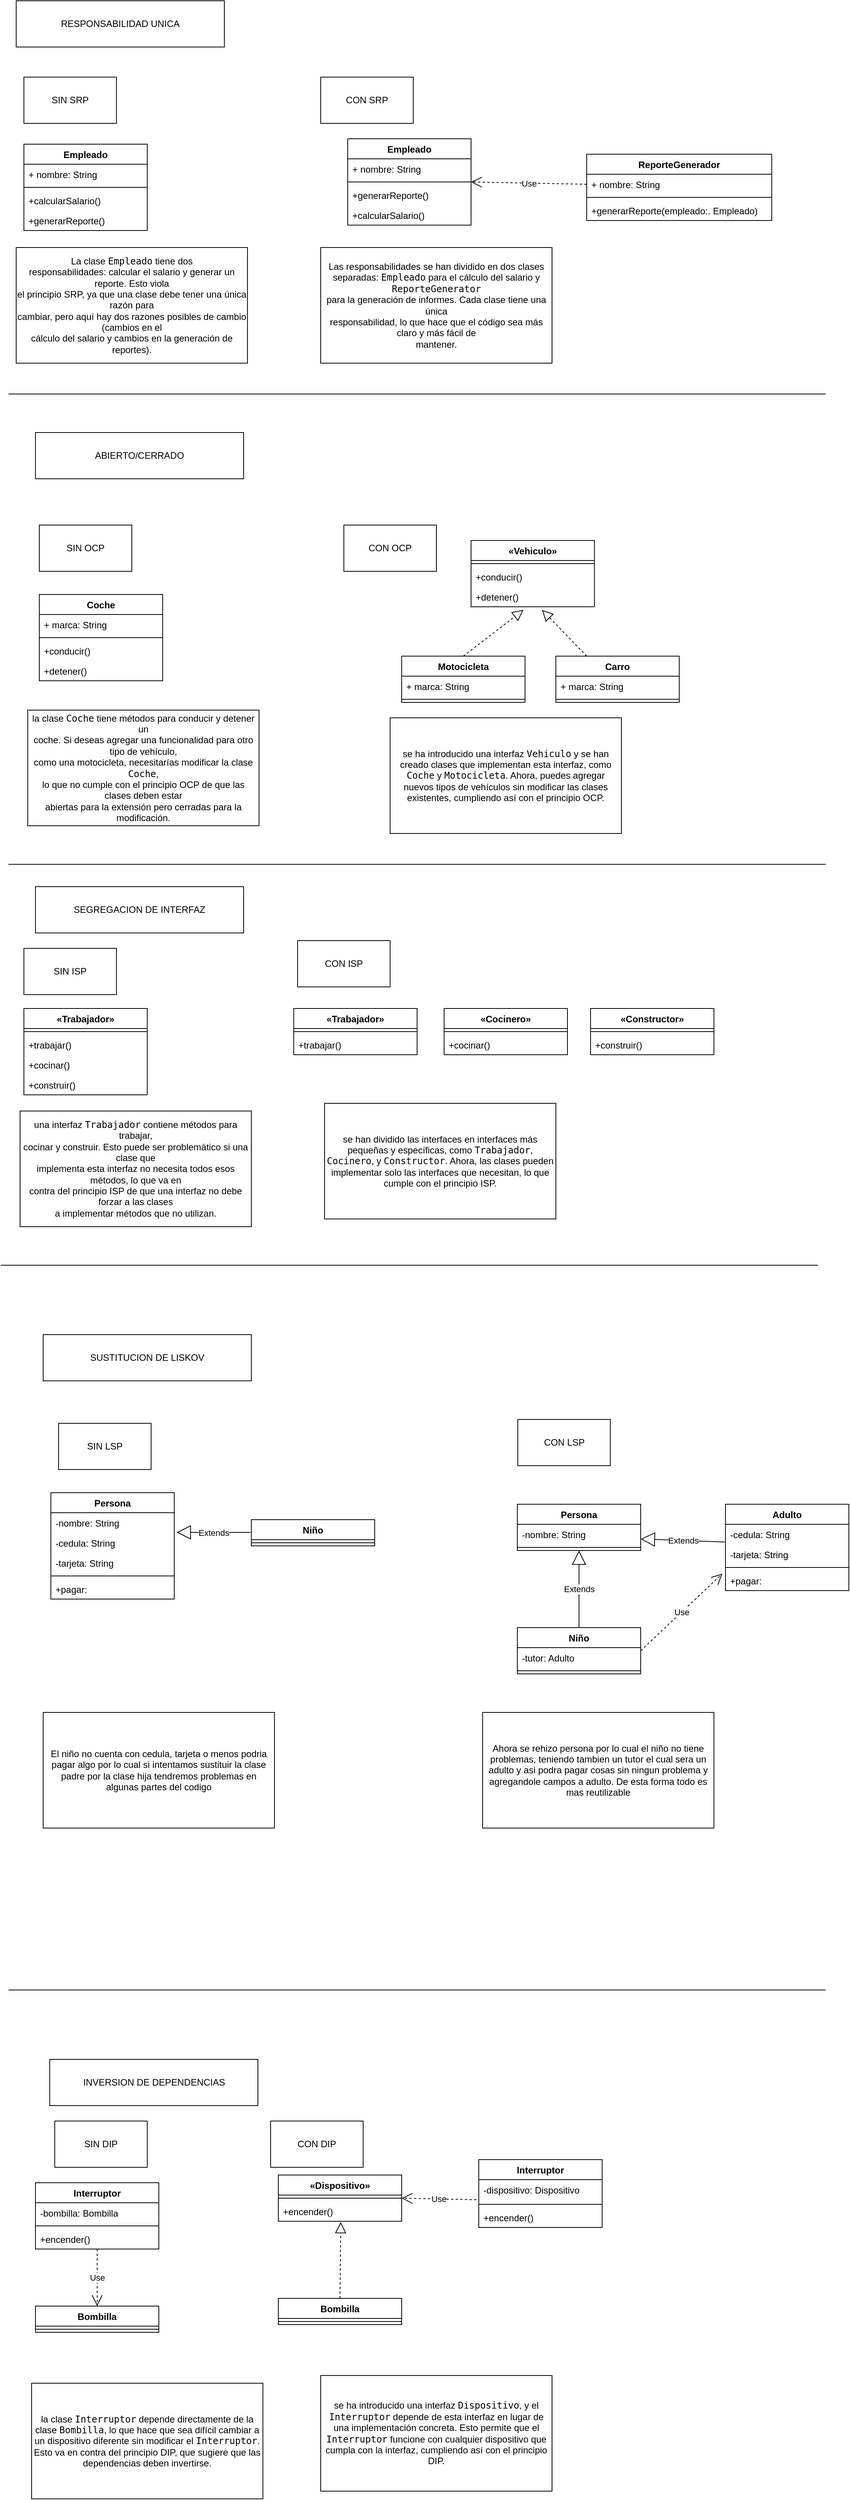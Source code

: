 <mxfile version="22.0.4" type="github">
  <diagram name="Página-1" id="riwDOx4YqqUTWsLq-VwT">
    <mxGraphModel dx="1434" dy="746" grid="1" gridSize="10" guides="1" tooltips="1" connect="1" arrows="1" fold="1" page="1" pageScale="1" pageWidth="827" pageHeight="1169" math="0" shadow="0">
      <root>
        <mxCell id="0" />
        <mxCell id="1" parent="0" />
        <mxCell id="2Ga21_vaBP3NDyDfXk9q-2" value="Empleado" style="swimlane;fontStyle=1;align=center;verticalAlign=top;childLayout=stackLayout;horizontal=1;startSize=26;horizontalStack=0;resizeParent=1;resizeParentMax=0;resizeLast=0;collapsible=1;marginBottom=0;whiteSpace=wrap;html=1;" parent="1" vertex="1">
          <mxGeometry x="40" y="206" width="160" height="112" as="geometry" />
        </mxCell>
        <mxCell id="2Ga21_vaBP3NDyDfXk9q-3" value="+ nombre: String" style="text;strokeColor=none;fillColor=none;align=left;verticalAlign=top;spacingLeft=4;spacingRight=4;overflow=hidden;rotatable=0;points=[[0,0.5],[1,0.5]];portConstraint=eastwest;whiteSpace=wrap;html=1;" parent="2Ga21_vaBP3NDyDfXk9q-2" vertex="1">
          <mxGeometry y="26" width="160" height="26" as="geometry" />
        </mxCell>
        <mxCell id="2Ga21_vaBP3NDyDfXk9q-4" value="" style="line;strokeWidth=1;fillColor=none;align=left;verticalAlign=middle;spacingTop=-1;spacingLeft=3;spacingRight=3;rotatable=0;labelPosition=right;points=[];portConstraint=eastwest;strokeColor=inherit;" parent="2Ga21_vaBP3NDyDfXk9q-2" vertex="1">
          <mxGeometry y="52" width="160" height="8" as="geometry" />
        </mxCell>
        <mxCell id="2Ga21_vaBP3NDyDfXk9q-5" value="+calcularSalario()" style="text;strokeColor=none;fillColor=none;align=left;verticalAlign=top;spacingLeft=4;spacingRight=4;overflow=hidden;rotatable=0;points=[[0,0.5],[1,0.5]];portConstraint=eastwest;whiteSpace=wrap;html=1;" parent="2Ga21_vaBP3NDyDfXk9q-2" vertex="1">
          <mxGeometry y="60" width="160" height="26" as="geometry" />
        </mxCell>
        <mxCell id="2Ga21_vaBP3NDyDfXk9q-6" value="+generarReporte()" style="text;strokeColor=none;fillColor=none;align=left;verticalAlign=top;spacingLeft=4;spacingRight=4;overflow=hidden;rotatable=0;points=[[0,0.5],[1,0.5]];portConstraint=eastwest;whiteSpace=wrap;html=1;" parent="2Ga21_vaBP3NDyDfXk9q-2" vertex="1">
          <mxGeometry y="86" width="160" height="26" as="geometry" />
        </mxCell>
        <mxCell id="2Ga21_vaBP3NDyDfXk9q-11" value="Empleado" style="swimlane;fontStyle=1;align=center;verticalAlign=top;childLayout=stackLayout;horizontal=1;startSize=26;horizontalStack=0;resizeParent=1;resizeParentMax=0;resizeLast=0;collapsible=1;marginBottom=0;whiteSpace=wrap;html=1;" parent="1" vertex="1">
          <mxGeometry x="460" y="199" width="160" height="112" as="geometry" />
        </mxCell>
        <mxCell id="2Ga21_vaBP3NDyDfXk9q-12" value="+ nombre: String" style="text;strokeColor=none;fillColor=none;align=left;verticalAlign=top;spacingLeft=4;spacingRight=4;overflow=hidden;rotatable=0;points=[[0,0.5],[1,0.5]];portConstraint=eastwest;whiteSpace=wrap;html=1;" parent="2Ga21_vaBP3NDyDfXk9q-11" vertex="1">
          <mxGeometry y="26" width="160" height="26" as="geometry" />
        </mxCell>
        <mxCell id="2Ga21_vaBP3NDyDfXk9q-13" value="" style="line;strokeWidth=1;fillColor=none;align=left;verticalAlign=middle;spacingTop=-1;spacingLeft=3;spacingRight=3;rotatable=0;labelPosition=right;points=[];portConstraint=eastwest;strokeColor=inherit;" parent="2Ga21_vaBP3NDyDfXk9q-11" vertex="1">
          <mxGeometry y="52" width="160" height="8" as="geometry" />
        </mxCell>
        <mxCell id="2Ga21_vaBP3NDyDfXk9q-15" value="+generarReporte()" style="text;strokeColor=none;fillColor=none;align=left;verticalAlign=top;spacingLeft=4;spacingRight=4;overflow=hidden;rotatable=0;points=[[0,0.5],[1,0.5]];portConstraint=eastwest;whiteSpace=wrap;html=1;" parent="2Ga21_vaBP3NDyDfXk9q-11" vertex="1">
          <mxGeometry y="60" width="160" height="26" as="geometry" />
        </mxCell>
        <mxCell id="2Ga21_vaBP3NDyDfXk9q-14" value="+calcularSalario()" style="text;strokeColor=none;fillColor=none;align=left;verticalAlign=top;spacingLeft=4;spacingRight=4;overflow=hidden;rotatable=0;points=[[0,0.5],[1,0.5]];portConstraint=eastwest;whiteSpace=wrap;html=1;" parent="2Ga21_vaBP3NDyDfXk9q-11" vertex="1">
          <mxGeometry y="86" width="160" height="26" as="geometry" />
        </mxCell>
        <mxCell id="2Ga21_vaBP3NDyDfXk9q-16" value="&lt;div&gt;SIN SRP&lt;/div&gt;" style="rounded=0;whiteSpace=wrap;html=1;" parent="1" vertex="1">
          <mxGeometry x="40" y="119" width="120" height="60" as="geometry" />
        </mxCell>
        <mxCell id="2Ga21_vaBP3NDyDfXk9q-22" value="CON SRP" style="rounded=0;whiteSpace=wrap;html=1;" parent="1" vertex="1">
          <mxGeometry x="425" y="119" width="120" height="60" as="geometry" />
        </mxCell>
        <mxCell id="2Ga21_vaBP3NDyDfXk9q-23" value="ReporteGenerador" style="swimlane;fontStyle=1;align=center;verticalAlign=top;childLayout=stackLayout;horizontal=1;startSize=26;horizontalStack=0;resizeParent=1;resizeParentMax=0;resizeLast=0;collapsible=1;marginBottom=0;whiteSpace=wrap;html=1;" parent="1" vertex="1">
          <mxGeometry x="770" y="219" width="240" height="86" as="geometry" />
        </mxCell>
        <mxCell id="2Ga21_vaBP3NDyDfXk9q-24" value="+ nombre: String" style="text;strokeColor=none;fillColor=none;align=left;verticalAlign=top;spacingLeft=4;spacingRight=4;overflow=hidden;rotatable=0;points=[[0,0.5],[1,0.5]];portConstraint=eastwest;whiteSpace=wrap;html=1;" parent="2Ga21_vaBP3NDyDfXk9q-23" vertex="1">
          <mxGeometry y="26" width="240" height="26" as="geometry" />
        </mxCell>
        <mxCell id="2Ga21_vaBP3NDyDfXk9q-25" value="" style="line;strokeWidth=1;fillColor=none;align=left;verticalAlign=middle;spacingTop=-1;spacingLeft=3;spacingRight=3;rotatable=0;labelPosition=right;points=[];portConstraint=eastwest;strokeColor=inherit;" parent="2Ga21_vaBP3NDyDfXk9q-23" vertex="1">
          <mxGeometry y="52" width="240" height="8" as="geometry" />
        </mxCell>
        <mxCell id="2Ga21_vaBP3NDyDfXk9q-26" value="+generarReporte(empleado:. Empleado)" style="text;strokeColor=none;fillColor=none;align=left;verticalAlign=top;spacingLeft=4;spacingRight=4;overflow=hidden;rotatable=0;points=[[0,0.5],[1,0.5]];portConstraint=eastwest;whiteSpace=wrap;html=1;" parent="2Ga21_vaBP3NDyDfXk9q-23" vertex="1">
          <mxGeometry y="60" width="240" height="26" as="geometry" />
        </mxCell>
        <mxCell id="2Ga21_vaBP3NDyDfXk9q-30" value="&lt;div&gt;SIN OCP&lt;/div&gt;" style="rounded=0;whiteSpace=wrap;html=1;" parent="1" vertex="1">
          <mxGeometry x="60" y="700" width="120" height="60" as="geometry" />
        </mxCell>
        <mxCell id="2Ga21_vaBP3NDyDfXk9q-31" value="Coche" style="swimlane;fontStyle=1;align=center;verticalAlign=top;childLayout=stackLayout;horizontal=1;startSize=26;horizontalStack=0;resizeParent=1;resizeParentMax=0;resizeLast=0;collapsible=1;marginBottom=0;whiteSpace=wrap;html=1;" parent="1" vertex="1">
          <mxGeometry x="60" y="790" width="160" height="112" as="geometry" />
        </mxCell>
        <mxCell id="2Ga21_vaBP3NDyDfXk9q-32" value="+ marca: String" style="text;strokeColor=none;fillColor=none;align=left;verticalAlign=top;spacingLeft=4;spacingRight=4;overflow=hidden;rotatable=0;points=[[0,0.5],[1,0.5]];portConstraint=eastwest;whiteSpace=wrap;html=1;" parent="2Ga21_vaBP3NDyDfXk9q-31" vertex="1">
          <mxGeometry y="26" width="160" height="26" as="geometry" />
        </mxCell>
        <mxCell id="2Ga21_vaBP3NDyDfXk9q-33" value="" style="line;strokeWidth=1;fillColor=none;align=left;verticalAlign=middle;spacingTop=-1;spacingLeft=3;spacingRight=3;rotatable=0;labelPosition=right;points=[];portConstraint=eastwest;strokeColor=inherit;" parent="2Ga21_vaBP3NDyDfXk9q-31" vertex="1">
          <mxGeometry y="52" width="160" height="8" as="geometry" />
        </mxCell>
        <mxCell id="2Ga21_vaBP3NDyDfXk9q-35" value="+conducir()" style="text;strokeColor=none;fillColor=none;align=left;verticalAlign=top;spacingLeft=4;spacingRight=4;overflow=hidden;rotatable=0;points=[[0,0.5],[1,0.5]];portConstraint=eastwest;whiteSpace=wrap;html=1;" parent="2Ga21_vaBP3NDyDfXk9q-31" vertex="1">
          <mxGeometry y="60" width="160" height="26" as="geometry" />
        </mxCell>
        <mxCell id="2Ga21_vaBP3NDyDfXk9q-36" value="+detener()" style="text;strokeColor=none;fillColor=none;align=left;verticalAlign=top;spacingLeft=4;spacingRight=4;overflow=hidden;rotatable=0;points=[[0,0.5],[1,0.5]];portConstraint=eastwest;whiteSpace=wrap;html=1;" parent="2Ga21_vaBP3NDyDfXk9q-31" vertex="1">
          <mxGeometry y="86" width="160" height="26" as="geometry" />
        </mxCell>
        <mxCell id="2Ga21_vaBP3NDyDfXk9q-38" value="«Vehiculo»" style="swimlane;fontStyle=1;align=center;verticalAlign=top;childLayout=stackLayout;horizontal=1;startSize=26;horizontalStack=0;resizeParent=1;resizeParentMax=0;resizeLast=0;collapsible=1;marginBottom=0;whiteSpace=wrap;html=1;" parent="1" vertex="1">
          <mxGeometry x="620" y="720" width="160" height="86" as="geometry" />
        </mxCell>
        <mxCell id="2Ga21_vaBP3NDyDfXk9q-40" value="" style="line;strokeWidth=1;fillColor=none;align=left;verticalAlign=middle;spacingTop=-1;spacingLeft=3;spacingRight=3;rotatable=0;labelPosition=right;points=[];portConstraint=eastwest;strokeColor=inherit;" parent="2Ga21_vaBP3NDyDfXk9q-38" vertex="1">
          <mxGeometry y="26" width="160" height="8" as="geometry" />
        </mxCell>
        <mxCell id="2Ga21_vaBP3NDyDfXk9q-41" value="+conducir()" style="text;strokeColor=none;fillColor=none;align=left;verticalAlign=top;spacingLeft=4;spacingRight=4;overflow=hidden;rotatable=0;points=[[0,0.5],[1,0.5]];portConstraint=eastwest;whiteSpace=wrap;html=1;" parent="2Ga21_vaBP3NDyDfXk9q-38" vertex="1">
          <mxGeometry y="34" width="160" height="26" as="geometry" />
        </mxCell>
        <mxCell id="2Ga21_vaBP3NDyDfXk9q-42" value="+detener()" style="text;strokeColor=none;fillColor=none;align=left;verticalAlign=top;spacingLeft=4;spacingRight=4;overflow=hidden;rotatable=0;points=[[0,0.5],[1,0.5]];portConstraint=eastwest;whiteSpace=wrap;html=1;" parent="2Ga21_vaBP3NDyDfXk9q-38" vertex="1">
          <mxGeometry y="60" width="160" height="26" as="geometry" />
        </mxCell>
        <mxCell id="2Ga21_vaBP3NDyDfXk9q-43" value="Motocicleta" style="swimlane;fontStyle=1;align=center;verticalAlign=top;childLayout=stackLayout;horizontal=1;startSize=26;horizontalStack=0;resizeParent=1;resizeParentMax=0;resizeLast=0;collapsible=1;marginBottom=0;whiteSpace=wrap;html=1;" parent="1" vertex="1">
          <mxGeometry x="530" y="870" width="160" height="60" as="geometry" />
        </mxCell>
        <mxCell id="2Ga21_vaBP3NDyDfXk9q-44" value="+ marca: String" style="text;strokeColor=none;fillColor=none;align=left;verticalAlign=top;spacingLeft=4;spacingRight=4;overflow=hidden;rotatable=0;points=[[0,0.5],[1,0.5]];portConstraint=eastwest;whiteSpace=wrap;html=1;" parent="2Ga21_vaBP3NDyDfXk9q-43" vertex="1">
          <mxGeometry y="26" width="160" height="26" as="geometry" />
        </mxCell>
        <mxCell id="2Ga21_vaBP3NDyDfXk9q-45" value="" style="line;strokeWidth=1;fillColor=none;align=left;verticalAlign=middle;spacingTop=-1;spacingLeft=3;spacingRight=3;rotatable=0;labelPosition=right;points=[];portConstraint=eastwest;strokeColor=inherit;" parent="2Ga21_vaBP3NDyDfXk9q-43" vertex="1">
          <mxGeometry y="52" width="160" height="8" as="geometry" />
        </mxCell>
        <mxCell id="2Ga21_vaBP3NDyDfXk9q-48" value="Carro" style="swimlane;fontStyle=1;align=center;verticalAlign=top;childLayout=stackLayout;horizontal=1;startSize=26;horizontalStack=0;resizeParent=1;resizeParentMax=0;resizeLast=0;collapsible=1;marginBottom=0;whiteSpace=wrap;html=1;" parent="1" vertex="1">
          <mxGeometry x="730" y="870" width="160" height="60" as="geometry" />
        </mxCell>
        <mxCell id="2Ga21_vaBP3NDyDfXk9q-49" value="+ marca: String" style="text;strokeColor=none;fillColor=none;align=left;verticalAlign=top;spacingLeft=4;spacingRight=4;overflow=hidden;rotatable=0;points=[[0,0.5],[1,0.5]];portConstraint=eastwest;whiteSpace=wrap;html=1;" parent="2Ga21_vaBP3NDyDfXk9q-48" vertex="1">
          <mxGeometry y="26" width="160" height="26" as="geometry" />
        </mxCell>
        <mxCell id="2Ga21_vaBP3NDyDfXk9q-50" value="" style="line;strokeWidth=1;fillColor=none;align=left;verticalAlign=middle;spacingTop=-1;spacingLeft=3;spacingRight=3;rotatable=0;labelPosition=right;points=[];portConstraint=eastwest;strokeColor=inherit;" parent="2Ga21_vaBP3NDyDfXk9q-48" vertex="1">
          <mxGeometry y="52" width="160" height="8" as="geometry" />
        </mxCell>
        <mxCell id="2Ga21_vaBP3NDyDfXk9q-51" value="&lt;div&gt;CON OCP&lt;/div&gt;" style="rounded=0;whiteSpace=wrap;html=1;" parent="1" vertex="1">
          <mxGeometry x="455" y="700" width="120" height="60" as="geometry" />
        </mxCell>
        <mxCell id="2Ga21_vaBP3NDyDfXk9q-52" value="SIN ISP" style="rounded=0;whiteSpace=wrap;html=1;" parent="1" vertex="1">
          <mxGeometry x="40" y="1249" width="120" height="60" as="geometry" />
        </mxCell>
        <mxCell id="2Ga21_vaBP3NDyDfXk9q-53" value="«Trabajador»" style="swimlane;fontStyle=1;align=center;verticalAlign=top;childLayout=stackLayout;horizontal=1;startSize=26;horizontalStack=0;resizeParent=1;resizeParentMax=0;resizeLast=0;collapsible=1;marginBottom=0;whiteSpace=wrap;html=1;" parent="1" vertex="1">
          <mxGeometry x="40" y="1327" width="160" height="112" as="geometry" />
        </mxCell>
        <mxCell id="2Ga21_vaBP3NDyDfXk9q-55" value="" style="line;strokeWidth=1;fillColor=none;align=left;verticalAlign=middle;spacingTop=-1;spacingLeft=3;spacingRight=3;rotatable=0;labelPosition=right;points=[];portConstraint=eastwest;strokeColor=inherit;" parent="2Ga21_vaBP3NDyDfXk9q-53" vertex="1">
          <mxGeometry y="26" width="160" height="8" as="geometry" />
        </mxCell>
        <mxCell id="2Ga21_vaBP3NDyDfXk9q-56" value="+trabajar()" style="text;strokeColor=none;fillColor=none;align=left;verticalAlign=top;spacingLeft=4;spacingRight=4;overflow=hidden;rotatable=0;points=[[0,0.5],[1,0.5]];portConstraint=eastwest;whiteSpace=wrap;html=1;" parent="2Ga21_vaBP3NDyDfXk9q-53" vertex="1">
          <mxGeometry y="34" width="160" height="26" as="geometry" />
        </mxCell>
        <mxCell id="2Ga21_vaBP3NDyDfXk9q-57" value="+cocinar()" style="text;strokeColor=none;fillColor=none;align=left;verticalAlign=top;spacingLeft=4;spacingRight=4;overflow=hidden;rotatable=0;points=[[0,0.5],[1,0.5]];portConstraint=eastwest;whiteSpace=wrap;html=1;" parent="2Ga21_vaBP3NDyDfXk9q-53" vertex="1">
          <mxGeometry y="60" width="160" height="26" as="geometry" />
        </mxCell>
        <mxCell id="2Ga21_vaBP3NDyDfXk9q-58" value="+construir()" style="text;strokeColor=none;fillColor=none;align=left;verticalAlign=top;spacingLeft=4;spacingRight=4;overflow=hidden;rotatable=0;points=[[0,0.5],[1,0.5]];portConstraint=eastwest;whiteSpace=wrap;html=1;" parent="2Ga21_vaBP3NDyDfXk9q-53" vertex="1">
          <mxGeometry y="86" width="160" height="26" as="geometry" />
        </mxCell>
        <mxCell id="2Ga21_vaBP3NDyDfXk9q-59" value="«Trabajador»" style="swimlane;fontStyle=1;align=center;verticalAlign=top;childLayout=stackLayout;horizontal=1;startSize=26;horizontalStack=0;resizeParent=1;resizeParentMax=0;resizeLast=0;collapsible=1;marginBottom=0;whiteSpace=wrap;html=1;" parent="1" vertex="1">
          <mxGeometry x="390" y="1327" width="160" height="60" as="geometry" />
        </mxCell>
        <mxCell id="2Ga21_vaBP3NDyDfXk9q-61" value="" style="line;strokeWidth=1;fillColor=none;align=left;verticalAlign=middle;spacingTop=-1;spacingLeft=3;spacingRight=3;rotatable=0;labelPosition=right;points=[];portConstraint=eastwest;strokeColor=inherit;" parent="2Ga21_vaBP3NDyDfXk9q-59" vertex="1">
          <mxGeometry y="26" width="160" height="8" as="geometry" />
        </mxCell>
        <mxCell id="2Ga21_vaBP3NDyDfXk9q-62" value="+trabajar()" style="text;strokeColor=none;fillColor=none;align=left;verticalAlign=top;spacingLeft=4;spacingRight=4;overflow=hidden;rotatable=0;points=[[0,0.5],[1,0.5]];portConstraint=eastwest;whiteSpace=wrap;html=1;" parent="2Ga21_vaBP3NDyDfXk9q-59" vertex="1">
          <mxGeometry y="34" width="160" height="26" as="geometry" />
        </mxCell>
        <mxCell id="2Ga21_vaBP3NDyDfXk9q-65" value="«Cocinero»" style="swimlane;fontStyle=1;align=center;verticalAlign=top;childLayout=stackLayout;horizontal=1;startSize=26;horizontalStack=0;resizeParent=1;resizeParentMax=0;resizeLast=0;collapsible=1;marginBottom=0;whiteSpace=wrap;html=1;" parent="1" vertex="1">
          <mxGeometry x="585" y="1327" width="160" height="60" as="geometry" />
        </mxCell>
        <mxCell id="2Ga21_vaBP3NDyDfXk9q-67" value="" style="line;strokeWidth=1;fillColor=none;align=left;verticalAlign=middle;spacingTop=-1;spacingLeft=3;spacingRight=3;rotatable=0;labelPosition=right;points=[];portConstraint=eastwest;strokeColor=inherit;" parent="2Ga21_vaBP3NDyDfXk9q-65" vertex="1">
          <mxGeometry y="26" width="160" height="8" as="geometry" />
        </mxCell>
        <mxCell id="2Ga21_vaBP3NDyDfXk9q-69" value="+cocinar()" style="text;strokeColor=none;fillColor=none;align=left;verticalAlign=top;spacingLeft=4;spacingRight=4;overflow=hidden;rotatable=0;points=[[0,0.5],[1,0.5]];portConstraint=eastwest;whiteSpace=wrap;html=1;" parent="2Ga21_vaBP3NDyDfXk9q-65" vertex="1">
          <mxGeometry y="34" width="160" height="26" as="geometry" />
        </mxCell>
        <mxCell id="2Ga21_vaBP3NDyDfXk9q-71" value="«Constructor»" style="swimlane;fontStyle=1;align=center;verticalAlign=top;childLayout=stackLayout;horizontal=1;startSize=26;horizontalStack=0;resizeParent=1;resizeParentMax=0;resizeLast=0;collapsible=1;marginBottom=0;whiteSpace=wrap;html=1;" parent="1" vertex="1">
          <mxGeometry x="775" y="1327" width="160" height="60" as="geometry" />
        </mxCell>
        <mxCell id="2Ga21_vaBP3NDyDfXk9q-73" value="" style="line;strokeWidth=1;fillColor=none;align=left;verticalAlign=middle;spacingTop=-1;spacingLeft=3;spacingRight=3;rotatable=0;labelPosition=right;points=[];portConstraint=eastwest;strokeColor=inherit;" parent="2Ga21_vaBP3NDyDfXk9q-71" vertex="1">
          <mxGeometry y="26" width="160" height="8" as="geometry" />
        </mxCell>
        <mxCell id="2Ga21_vaBP3NDyDfXk9q-76" value="+construir()" style="text;strokeColor=none;fillColor=none;align=left;verticalAlign=top;spacingLeft=4;spacingRight=4;overflow=hidden;rotatable=0;points=[[0,0.5],[1,0.5]];portConstraint=eastwest;whiteSpace=wrap;html=1;" parent="2Ga21_vaBP3NDyDfXk9q-71" vertex="1">
          <mxGeometry y="34" width="160" height="26" as="geometry" />
        </mxCell>
        <mxCell id="2Ga21_vaBP3NDyDfXk9q-77" value="CON ISP" style="rounded=0;whiteSpace=wrap;html=1;" parent="1" vertex="1">
          <mxGeometry x="395" y="1239" width="120" height="60" as="geometry" />
        </mxCell>
        <mxCell id="2Ga21_vaBP3NDyDfXk9q-78" value="SIN DIP" style="rounded=0;whiteSpace=wrap;html=1;" parent="1" vertex="1">
          <mxGeometry x="80" y="2770" width="120" height="60" as="geometry" />
        </mxCell>
        <mxCell id="2Ga21_vaBP3NDyDfXk9q-79" value="«Dispositivo»" style="swimlane;fontStyle=1;align=center;verticalAlign=top;childLayout=stackLayout;horizontal=1;startSize=26;horizontalStack=0;resizeParent=1;resizeParentMax=0;resizeLast=0;collapsible=1;marginBottom=0;whiteSpace=wrap;html=1;" parent="1" vertex="1">
          <mxGeometry x="370" y="2840" width="160" height="60" as="geometry" />
        </mxCell>
        <mxCell id="2Ga21_vaBP3NDyDfXk9q-80" value="" style="line;strokeWidth=1;fillColor=none;align=left;verticalAlign=middle;spacingTop=-1;spacingLeft=3;spacingRight=3;rotatable=0;labelPosition=right;points=[];portConstraint=eastwest;strokeColor=inherit;" parent="2Ga21_vaBP3NDyDfXk9q-79" vertex="1">
          <mxGeometry y="26" width="160" height="8" as="geometry" />
        </mxCell>
        <mxCell id="2Ga21_vaBP3NDyDfXk9q-83" value="+encender()" style="text;strokeColor=none;fillColor=none;align=left;verticalAlign=top;spacingLeft=4;spacingRight=4;overflow=hidden;rotatable=0;points=[[0,0.5],[1,0.5]];portConstraint=eastwest;whiteSpace=wrap;html=1;" parent="2Ga21_vaBP3NDyDfXk9q-79" vertex="1">
          <mxGeometry y="34" width="160" height="26" as="geometry" />
        </mxCell>
        <mxCell id="2Ga21_vaBP3NDyDfXk9q-84" value="Interruptor" style="swimlane;fontStyle=1;align=center;verticalAlign=top;childLayout=stackLayout;horizontal=1;startSize=26;horizontalStack=0;resizeParent=1;resizeParentMax=0;resizeLast=0;collapsible=1;marginBottom=0;whiteSpace=wrap;html=1;" parent="1" vertex="1">
          <mxGeometry x="55" y="2850" width="160" height="86" as="geometry" />
        </mxCell>
        <mxCell id="2Ga21_vaBP3NDyDfXk9q-85" value="-bombilla: Bombilla" style="text;strokeColor=none;fillColor=none;align=left;verticalAlign=top;spacingLeft=4;spacingRight=4;overflow=hidden;rotatable=0;points=[[0,0.5],[1,0.5]];portConstraint=eastwest;whiteSpace=wrap;html=1;" parent="2Ga21_vaBP3NDyDfXk9q-84" vertex="1">
          <mxGeometry y="26" width="160" height="26" as="geometry" />
        </mxCell>
        <mxCell id="2Ga21_vaBP3NDyDfXk9q-86" value="" style="line;strokeWidth=1;fillColor=none;align=left;verticalAlign=middle;spacingTop=-1;spacingLeft=3;spacingRight=3;rotatable=0;labelPosition=right;points=[];portConstraint=eastwest;strokeColor=inherit;" parent="2Ga21_vaBP3NDyDfXk9q-84" vertex="1">
          <mxGeometry y="52" width="160" height="8" as="geometry" />
        </mxCell>
        <mxCell id="2Ga21_vaBP3NDyDfXk9q-88" value="+encender()" style="text;strokeColor=none;fillColor=none;align=left;verticalAlign=top;spacingLeft=4;spacingRight=4;overflow=hidden;rotatable=0;points=[[0,0.5],[1,0.5]];portConstraint=eastwest;whiteSpace=wrap;html=1;" parent="2Ga21_vaBP3NDyDfXk9q-84" vertex="1">
          <mxGeometry y="60" width="160" height="26" as="geometry" />
        </mxCell>
        <mxCell id="2Ga21_vaBP3NDyDfXk9q-89" value="Bombilla" style="swimlane;fontStyle=1;align=center;verticalAlign=top;childLayout=stackLayout;horizontal=1;startSize=26;horizontalStack=0;resizeParent=1;resizeParentMax=0;resizeLast=0;collapsible=1;marginBottom=0;whiteSpace=wrap;html=1;" parent="1" vertex="1">
          <mxGeometry x="370" y="3000" width="160" height="34" as="geometry" />
        </mxCell>
        <mxCell id="2Ga21_vaBP3NDyDfXk9q-91" value="" style="line;strokeWidth=1;fillColor=none;align=left;verticalAlign=middle;spacingTop=-1;spacingLeft=3;spacingRight=3;rotatable=0;labelPosition=right;points=[];portConstraint=eastwest;strokeColor=inherit;" parent="2Ga21_vaBP3NDyDfXk9q-89" vertex="1">
          <mxGeometry y="26" width="160" height="8" as="geometry" />
        </mxCell>
        <mxCell id="2Ga21_vaBP3NDyDfXk9q-93" value="Interruptor" style="swimlane;fontStyle=1;align=center;verticalAlign=top;childLayout=stackLayout;horizontal=1;startSize=26;horizontalStack=0;resizeParent=1;resizeParentMax=0;resizeLast=0;collapsible=1;marginBottom=0;whiteSpace=wrap;html=1;" parent="1" vertex="1">
          <mxGeometry x="630" y="2820" width="160" height="88" as="geometry" />
        </mxCell>
        <mxCell id="2Ga21_vaBP3NDyDfXk9q-94" value="-dispositivo: Dispositivo" style="text;strokeColor=none;fillColor=none;align=left;verticalAlign=top;spacingLeft=4;spacingRight=4;overflow=hidden;rotatable=0;points=[[0,0.5],[1,0.5]];portConstraint=eastwest;whiteSpace=wrap;html=1;" parent="2Ga21_vaBP3NDyDfXk9q-93" vertex="1">
          <mxGeometry y="26" width="160" height="28" as="geometry" />
        </mxCell>
        <mxCell id="2Ga21_vaBP3NDyDfXk9q-95" value="" style="line;strokeWidth=1;fillColor=none;align=left;verticalAlign=middle;spacingTop=-1;spacingLeft=3;spacingRight=3;rotatable=0;labelPosition=right;points=[];portConstraint=eastwest;strokeColor=inherit;" parent="2Ga21_vaBP3NDyDfXk9q-93" vertex="1">
          <mxGeometry y="54" width="160" height="8" as="geometry" />
        </mxCell>
        <mxCell id="2Ga21_vaBP3NDyDfXk9q-96" value="+encender()" style="text;strokeColor=none;fillColor=none;align=left;verticalAlign=top;spacingLeft=4;spacingRight=4;overflow=hidden;rotatable=0;points=[[0,0.5],[1,0.5]];portConstraint=eastwest;whiteSpace=wrap;html=1;" parent="2Ga21_vaBP3NDyDfXk9q-93" vertex="1">
          <mxGeometry y="62" width="160" height="26" as="geometry" />
        </mxCell>
        <mxCell id="2Ga21_vaBP3NDyDfXk9q-97" value="&lt;div&gt;CON DIP&lt;/div&gt;" style="rounded=0;whiteSpace=wrap;html=1;" parent="1" vertex="1">
          <mxGeometry x="360" y="2770" width="120" height="60" as="geometry" />
        </mxCell>
        <mxCell id="2Ga21_vaBP3NDyDfXk9q-98" value="SIN LSP" style="rounded=0;whiteSpace=wrap;html=1;" parent="1" vertex="1">
          <mxGeometry x="85" y="1865" width="120" height="60" as="geometry" />
        </mxCell>
        <mxCell id="2Ga21_vaBP3NDyDfXk9q-99" value="CON LSP" style="rounded=0;whiteSpace=wrap;html=1;" parent="1" vertex="1">
          <mxGeometry x="680.6" y="1860" width="120" height="60" as="geometry" />
        </mxCell>
        <mxCell id="2Ga21_vaBP3NDyDfXk9q-100" value="Persona" style="swimlane;fontStyle=1;align=center;verticalAlign=top;childLayout=stackLayout;horizontal=1;startSize=26;horizontalStack=0;resizeParent=1;resizeParentMax=0;resizeLast=0;collapsible=1;marginBottom=0;whiteSpace=wrap;html=1;" parent="1" vertex="1">
          <mxGeometry x="75" y="1955" width="160" height="138" as="geometry" />
        </mxCell>
        <mxCell id="2Ga21_vaBP3NDyDfXk9q-102" value="-nombre: String" style="text;strokeColor=none;fillColor=none;align=left;verticalAlign=top;spacingLeft=4;spacingRight=4;overflow=hidden;rotatable=0;points=[[0,0.5],[1,0.5]];portConstraint=eastwest;whiteSpace=wrap;html=1;" parent="2Ga21_vaBP3NDyDfXk9q-100" vertex="1">
          <mxGeometry y="26" width="160" height="26" as="geometry" />
        </mxCell>
        <mxCell id="-MqFkoU1R-qRs6d47Ain-33" value="-cedula: String" style="text;strokeColor=none;fillColor=none;align=left;verticalAlign=top;spacingLeft=4;spacingRight=4;overflow=hidden;rotatable=0;points=[[0,0.5],[1,0.5]];portConstraint=eastwest;whiteSpace=wrap;html=1;" vertex="1" parent="2Ga21_vaBP3NDyDfXk9q-100">
          <mxGeometry y="52" width="160" height="26" as="geometry" />
        </mxCell>
        <mxCell id="-MqFkoU1R-qRs6d47Ain-32" value="-tarjeta: String" style="text;strokeColor=none;fillColor=none;align=left;verticalAlign=top;spacingLeft=4;spacingRight=4;overflow=hidden;rotatable=0;points=[[0,0.5],[1,0.5]];portConstraint=eastwest;whiteSpace=wrap;html=1;" vertex="1" parent="2Ga21_vaBP3NDyDfXk9q-100">
          <mxGeometry y="78" width="160" height="26" as="geometry" />
        </mxCell>
        <mxCell id="2Ga21_vaBP3NDyDfXk9q-101" value="" style="line;strokeWidth=1;fillColor=none;align=left;verticalAlign=middle;spacingTop=-1;spacingLeft=3;spacingRight=3;rotatable=0;labelPosition=right;points=[];portConstraint=eastwest;strokeColor=inherit;" parent="2Ga21_vaBP3NDyDfXk9q-100" vertex="1">
          <mxGeometry y="104" width="160" height="8" as="geometry" />
        </mxCell>
        <mxCell id="2Ga21_vaBP3NDyDfXk9q-113" value="+pagar: " style="text;strokeColor=none;fillColor=none;align=left;verticalAlign=top;spacingLeft=4;spacingRight=4;overflow=hidden;rotatable=0;points=[[0,0.5],[1,0.5]];portConstraint=eastwest;whiteSpace=wrap;html=1;" parent="2Ga21_vaBP3NDyDfXk9q-100" vertex="1">
          <mxGeometry y="112" width="160" height="26" as="geometry" />
        </mxCell>
        <mxCell id="2Ga21_vaBP3NDyDfXk9q-106" value="Niño" style="swimlane;fontStyle=1;align=center;verticalAlign=top;childLayout=stackLayout;horizontal=1;startSize=26;horizontalStack=0;resizeParent=1;resizeParentMax=0;resizeLast=0;collapsible=1;marginBottom=0;whiteSpace=wrap;html=1;" parent="1" vertex="1">
          <mxGeometry x="335" y="1990" width="160" height="34" as="geometry" />
        </mxCell>
        <mxCell id="2Ga21_vaBP3NDyDfXk9q-109" value="" style="line;strokeWidth=1;fillColor=none;align=left;verticalAlign=middle;spacingTop=-1;spacingLeft=3;spacingRight=3;rotatable=0;labelPosition=right;points=[];portConstraint=eastwest;strokeColor=inherit;" parent="2Ga21_vaBP3NDyDfXk9q-106" vertex="1">
          <mxGeometry y="26" width="160" height="8" as="geometry" />
        </mxCell>
        <mxCell id="2Ga21_vaBP3NDyDfXk9q-111" value="Extends" style="endArrow=block;endSize=16;endFill=0;html=1;rounded=0;exitX=-0.009;exitY=0.981;exitDx=0;exitDy=0;exitPerimeter=0;entryX=1.019;entryY=0.981;entryDx=0;entryDy=0;entryPerimeter=0;" parent="1" target="2Ga21_vaBP3NDyDfXk9q-102" edge="1">
          <mxGeometry width="160" relative="1" as="geometry">
            <mxPoint x="333.56" y="2006.506" as="sourcePoint" />
            <mxPoint x="515" y="1975" as="targetPoint" />
          </mxGeometry>
        </mxCell>
        <mxCell id="-MqFkoU1R-qRs6d47Ain-3" value="Use" style="endArrow=open;endSize=12;dashed=1;html=1;rounded=0;exitX=0;exitY=0.5;exitDx=0;exitDy=0;entryX=1;entryY=0.5;entryDx=0;entryDy=0;" edge="1" parent="1" source="2Ga21_vaBP3NDyDfXk9q-24" target="2Ga21_vaBP3NDyDfXk9q-11">
          <mxGeometry width="160" relative="1" as="geometry">
            <mxPoint x="610" y="359" as="sourcePoint" />
            <mxPoint x="770" y="359" as="targetPoint" />
          </mxGeometry>
        </mxCell>
        <mxCell id="-MqFkoU1R-qRs6d47Ain-4" value="" style="endArrow=none;html=1;rounded=0;" edge="1" parent="1">
          <mxGeometry width="50" height="50" relative="1" as="geometry">
            <mxPoint x="20" y="530" as="sourcePoint" />
            <mxPoint x="1080" y="530" as="targetPoint" />
          </mxGeometry>
        </mxCell>
        <mxCell id="-MqFkoU1R-qRs6d47Ain-5" value="" style="endArrow=none;html=1;rounded=0;" edge="1" parent="1">
          <mxGeometry width="50" height="50" relative="1" as="geometry">
            <mxPoint x="20" y="1140" as="sourcePoint" />
            <mxPoint x="1080" y="1140" as="targetPoint" />
          </mxGeometry>
        </mxCell>
        <mxCell id="-MqFkoU1R-qRs6d47Ain-6" value="" style="endArrow=block;dashed=1;endFill=0;endSize=12;html=1;rounded=0;entryX=0.425;entryY=1.154;entryDx=0;entryDy=0;entryPerimeter=0;exitX=0.5;exitY=0;exitDx=0;exitDy=0;" edge="1" parent="1" source="2Ga21_vaBP3NDyDfXk9q-43" target="2Ga21_vaBP3NDyDfXk9q-42">
          <mxGeometry width="160" relative="1" as="geometry">
            <mxPoint x="320" y="820" as="sourcePoint" />
            <mxPoint x="480" y="820" as="targetPoint" />
          </mxGeometry>
        </mxCell>
        <mxCell id="-MqFkoU1R-qRs6d47Ain-7" value="" style="endArrow=block;dashed=1;endFill=0;endSize=12;html=1;rounded=0;entryX=0.575;entryY=1.154;entryDx=0;entryDy=0;entryPerimeter=0;exitX=0.25;exitY=0;exitDx=0;exitDy=0;" edge="1" parent="1" source="2Ga21_vaBP3NDyDfXk9q-48" target="2Ga21_vaBP3NDyDfXk9q-42">
          <mxGeometry width="160" relative="1" as="geometry">
            <mxPoint x="620" y="880" as="sourcePoint" />
            <mxPoint x="698" y="820" as="targetPoint" />
          </mxGeometry>
        </mxCell>
        <mxCell id="-MqFkoU1R-qRs6d47Ain-8" value="RESPONSABILIDAD UNICA" style="rounded=0;whiteSpace=wrap;html=1;" vertex="1" parent="1">
          <mxGeometry x="30" y="20" width="270" height="60" as="geometry" />
        </mxCell>
        <mxCell id="-MqFkoU1R-qRs6d47Ain-9" value="ABIERTO/CERRADO" style="rounded=0;whiteSpace=wrap;html=1;" vertex="1" parent="1">
          <mxGeometry x="55" y="580" width="270" height="60" as="geometry" />
        </mxCell>
        <mxCell id="-MqFkoU1R-qRs6d47Ain-10" value="SEGREGACION DE INTERFAZ" style="rounded=0;whiteSpace=wrap;html=1;" vertex="1" parent="1">
          <mxGeometry x="55" y="1169" width="270" height="60" as="geometry" />
        </mxCell>
        <mxCell id="-MqFkoU1R-qRs6d47Ain-11" value="" style="endArrow=none;html=1;rounded=0;" edge="1" parent="1">
          <mxGeometry width="50" height="50" relative="1" as="geometry">
            <mxPoint x="10" y="1660" as="sourcePoint" />
            <mxPoint x="1070" y="1660" as="targetPoint" />
          </mxGeometry>
        </mxCell>
        <mxCell id="-MqFkoU1R-qRs6d47Ain-12" value="SUSTITUCION DE LISKOV" style="rounded=0;whiteSpace=wrap;html=1;" vertex="1" parent="1">
          <mxGeometry x="65" y="1750" width="270" height="60" as="geometry" />
        </mxCell>
        <mxCell id="-MqFkoU1R-qRs6d47Ain-15" value="" style="endArrow=none;html=1;rounded=0;" edge="1" parent="1">
          <mxGeometry width="50" height="50" relative="1" as="geometry">
            <mxPoint x="20" y="2600" as="sourcePoint" />
            <mxPoint x="1080" y="2600" as="targetPoint" />
          </mxGeometry>
        </mxCell>
        <mxCell id="-MqFkoU1R-qRs6d47Ain-16" value="INVERSION DE DEPENDENCIAS" style="rounded=0;whiteSpace=wrap;html=1;" vertex="1" parent="1">
          <mxGeometry x="73.5" y="2690" width="270" height="60" as="geometry" />
        </mxCell>
        <mxCell id="-MqFkoU1R-qRs6d47Ain-17" value="Bombilla" style="swimlane;fontStyle=1;align=center;verticalAlign=top;childLayout=stackLayout;horizontal=1;startSize=26;horizontalStack=0;resizeParent=1;resizeParentMax=0;resizeLast=0;collapsible=1;marginBottom=0;whiteSpace=wrap;html=1;" vertex="1" parent="1">
          <mxGeometry x="55" y="3010" width="160" height="34" as="geometry" />
        </mxCell>
        <mxCell id="-MqFkoU1R-qRs6d47Ain-18" value="" style="line;strokeWidth=1;fillColor=none;align=left;verticalAlign=middle;spacingTop=-1;spacingLeft=3;spacingRight=3;rotatable=0;labelPosition=right;points=[];portConstraint=eastwest;strokeColor=inherit;" vertex="1" parent="-MqFkoU1R-qRs6d47Ain-17">
          <mxGeometry y="26" width="160" height="8" as="geometry" />
        </mxCell>
        <mxCell id="-MqFkoU1R-qRs6d47Ain-19" value="Use" style="endArrow=open;endSize=12;dashed=1;html=1;rounded=0;exitX=0.5;exitY=1;exitDx=0;exitDy=0;entryX=0.5;entryY=0;entryDx=0;entryDy=0;" edge="1" parent="1" source="2Ga21_vaBP3NDyDfXk9q-84" target="-MqFkoU1R-qRs6d47Ain-17">
          <mxGeometry width="160" relative="1" as="geometry">
            <mxPoint x="340" y="2870" as="sourcePoint" />
            <mxPoint x="500" y="2870" as="targetPoint" />
          </mxGeometry>
        </mxCell>
        <mxCell id="-MqFkoU1R-qRs6d47Ain-20" value="" style="endArrow=block;dashed=1;endFill=0;endSize=12;html=1;rounded=0;entryX=0.506;entryY=1.038;entryDx=0;entryDy=0;entryPerimeter=0;exitX=0.5;exitY=0;exitDx=0;exitDy=0;" edge="1" parent="1" source="2Ga21_vaBP3NDyDfXk9q-89" target="2Ga21_vaBP3NDyDfXk9q-83">
          <mxGeometry width="160" relative="1" as="geometry">
            <mxPoint x="381" y="2960" as="sourcePoint" />
            <mxPoint x="459" y="2900" as="targetPoint" />
          </mxGeometry>
        </mxCell>
        <mxCell id="-MqFkoU1R-qRs6d47Ain-21" value="Use" style="endArrow=open;endSize=12;dashed=1;html=1;rounded=0;exitX=-0.019;exitY=0.929;exitDx=0;exitDy=0;entryX=1;entryY=0.5;entryDx=0;entryDy=0;exitPerimeter=0;" edge="1" parent="1" source="2Ga21_vaBP3NDyDfXk9q-94" target="2Ga21_vaBP3NDyDfXk9q-79">
          <mxGeometry width="160" relative="1" as="geometry">
            <mxPoint x="145" y="2946" as="sourcePoint" />
            <mxPoint x="145" y="3020" as="targetPoint" />
          </mxGeometry>
        </mxCell>
        <mxCell id="-MqFkoU1R-qRs6d47Ain-22" value="La clase &lt;code&gt;Empleado&lt;/code&gt; tiene dos &lt;br&gt;responsabilidades: calcular el salario y generar un reporte. Esto viola &lt;br&gt;el principio SRP, ya que una clase debe tener una única razón para &lt;br&gt;cambiar, pero aquí hay dos razones posibles de cambio (cambios en el &lt;br&gt;cálculo del salario y cambios en la generación de reportes)." style="rounded=0;whiteSpace=wrap;html=1;" vertex="1" parent="1">
          <mxGeometry x="30" y="340" width="300" height="150" as="geometry" />
        </mxCell>
        <mxCell id="-MqFkoU1R-qRs6d47Ain-23" value="Las responsabilidades se han dividido en dos clases separadas: &lt;code&gt;Empleado&lt;/code&gt; para el cálculo del salario y &lt;code&gt;ReporteGenerator&lt;/code&gt;&lt;br/&gt; para la generación de informes. Cada clase tiene una única &lt;br/&gt;responsabilidad, lo que hace que el código sea más claro y más fácil de &lt;br/&gt;mantener." style="rounded=0;whiteSpace=wrap;html=1;" vertex="1" parent="1">
          <mxGeometry x="425" y="340" width="300" height="150" as="geometry" />
        </mxCell>
        <mxCell id="-MqFkoU1R-qRs6d47Ain-24" value="la clase &lt;code&gt;Coche&lt;/code&gt; tiene métodos para conducir y detener un &lt;br/&gt;coche. Si deseas agregar una funcionalidad para otro tipo de vehículo, &lt;br/&gt;como una motocicleta, necesitarías modificar la clase &lt;code&gt;Coche&lt;/code&gt;,&lt;br/&gt; lo que no cumple con el principio OCP de que las clases deben estar &lt;br/&gt;abiertas para la extensión pero cerradas para la modificación." style="rounded=0;whiteSpace=wrap;html=1;" vertex="1" parent="1">
          <mxGeometry x="45" y="940" width="300" height="150" as="geometry" />
        </mxCell>
        <mxCell id="-MqFkoU1R-qRs6d47Ain-25" value="se ha introducido una interfaz &lt;code&gt;Vehiculo&lt;/code&gt; y se han creado clases que implementan esta interfaz, como &lt;code&gt;Coche&lt;/code&gt; y &lt;code&gt;Motocicleta&lt;/code&gt;. Ahora, puedes agregar nuevos tipos de vehículos sin modificar las clases existentes, cumpliendo así con el principio OCP." style="rounded=0;whiteSpace=wrap;html=1;" vertex="1" parent="1">
          <mxGeometry x="515" y="950" width="300" height="150" as="geometry" />
        </mxCell>
        <mxCell id="-MqFkoU1R-qRs6d47Ain-26" value="una interfaz &lt;code&gt;Trabajador&lt;/code&gt; contiene métodos para trabajar, &lt;br/&gt;cocinar y construir. Esto puede ser problemático si una clase que &lt;br/&gt;implementa esta interfaz no necesita todos esos métodos, lo que va en &lt;br/&gt;contra del principio ISP de que una interfaz no debe forzar a las clases&lt;br/&gt; a implementar métodos que no utilizan." style="rounded=0;whiteSpace=wrap;html=1;" vertex="1" parent="1">
          <mxGeometry x="35" y="1460" width="300" height="150" as="geometry" />
        </mxCell>
        <mxCell id="-MqFkoU1R-qRs6d47Ain-27" value="se han dividido las interfaces en interfaces más pequeñas y específicas, como &lt;code&gt;Trabajador&lt;/code&gt;, &lt;code&gt;Cocinero&lt;/code&gt;, y &lt;code&gt;Constructor&lt;/code&gt;. Ahora, las clases pueden implementar solo las interfaces que necesitan, lo que cumple con el principio ISP." style="rounded=0;whiteSpace=wrap;html=1;" vertex="1" parent="1">
          <mxGeometry x="430" y="1450" width="300" height="150" as="geometry" />
        </mxCell>
        <mxCell id="-MqFkoU1R-qRs6d47Ain-28" value="El niño no cuenta con cedula, tarjeta o menos podria pagar algo por lo cual si intentamos sustituir la clase padre por la clase hija tendremos problemas en algunas partes del codigo " style="rounded=0;whiteSpace=wrap;html=1;" vertex="1" parent="1">
          <mxGeometry x="65" y="2240" width="300" height="150" as="geometry" />
        </mxCell>
        <mxCell id="-MqFkoU1R-qRs6d47Ain-29" value="Ahora se rehizo persona por lo cual el niño no tiene problemas, teniendo tambien un tutor el cual sera un adulto y asi podra pagar cosas sin ningun problema y agregandole campos a adulto. De esta forma todo es mas reutilizable" style="rounded=0;whiteSpace=wrap;html=1;" vertex="1" parent="1">
          <mxGeometry x="635" y="2240" width="300" height="150" as="geometry" />
        </mxCell>
        <mxCell id="-MqFkoU1R-qRs6d47Ain-30" value="la clase &lt;code&gt;Interruptor&lt;/code&gt; depende directamente de la clase &lt;code&gt;Bombilla&lt;/code&gt;, lo que hace que sea difícil cambiar a un dispositivo diferente sin modificar el &lt;code&gt;Interruptor&lt;/code&gt;. Esto va en contra del principio DIP, que sugiere que las dependencias deben invertirse." style="rounded=0;whiteSpace=wrap;html=1;" vertex="1" parent="1">
          <mxGeometry x="50" y="3110" width="300" height="150" as="geometry" />
        </mxCell>
        <mxCell id="-MqFkoU1R-qRs6d47Ain-31" value=" se ha introducido una interfaz &lt;code&gt;Dispositivo&lt;/code&gt;, y el &lt;code&gt;Interruptor&lt;/code&gt; depende de esta interfaz en lugar de una implementación concreta. Esto permite que el &lt;code&gt;Interruptor&lt;/code&gt; funcione con cualquier dispositivo que cumpla con la interfaz, cumpliendo así con el principio DIP." style="rounded=0;whiteSpace=wrap;html=1;" vertex="1" parent="1">
          <mxGeometry x="425" y="3100" width="300" height="150" as="geometry" />
        </mxCell>
        <mxCell id="-MqFkoU1R-qRs6d47Ain-34" value="Persona" style="swimlane;fontStyle=1;align=center;verticalAlign=top;childLayout=stackLayout;horizontal=1;startSize=26;horizontalStack=0;resizeParent=1;resizeParentMax=0;resizeLast=0;collapsible=1;marginBottom=0;whiteSpace=wrap;html=1;" vertex="1" parent="1">
          <mxGeometry x="680" y="1970" width="160" height="60" as="geometry" />
        </mxCell>
        <mxCell id="-MqFkoU1R-qRs6d47Ain-35" value="-nombre: String" style="text;strokeColor=none;fillColor=none;align=left;verticalAlign=top;spacingLeft=4;spacingRight=4;overflow=hidden;rotatable=0;points=[[0,0.5],[1,0.5]];portConstraint=eastwest;whiteSpace=wrap;html=1;" vertex="1" parent="-MqFkoU1R-qRs6d47Ain-34">
          <mxGeometry y="26" width="160" height="26" as="geometry" />
        </mxCell>
        <mxCell id="-MqFkoU1R-qRs6d47Ain-38" value="" style="line;strokeWidth=1;fillColor=none;align=left;verticalAlign=middle;spacingTop=-1;spacingLeft=3;spacingRight=3;rotatable=0;labelPosition=right;points=[];portConstraint=eastwest;strokeColor=inherit;" vertex="1" parent="-MqFkoU1R-qRs6d47Ain-34">
          <mxGeometry y="52" width="160" height="8" as="geometry" />
        </mxCell>
        <mxCell id="-MqFkoU1R-qRs6d47Ain-40" value="Niño" style="swimlane;fontStyle=1;align=center;verticalAlign=top;childLayout=stackLayout;horizontal=1;startSize=26;horizontalStack=0;resizeParent=1;resizeParentMax=0;resizeLast=0;collapsible=1;marginBottom=0;whiteSpace=wrap;html=1;" vertex="1" parent="1">
          <mxGeometry x="680" y="2130" width="160" height="60" as="geometry" />
        </mxCell>
        <mxCell id="-MqFkoU1R-qRs6d47Ain-37" value="-tutor: Adulto" style="text;strokeColor=none;fillColor=none;align=left;verticalAlign=top;spacingLeft=4;spacingRight=4;overflow=hidden;rotatable=0;points=[[0,0.5],[1,0.5]];portConstraint=eastwest;whiteSpace=wrap;html=1;" vertex="1" parent="-MqFkoU1R-qRs6d47Ain-40">
          <mxGeometry y="26" width="160" height="26" as="geometry" />
        </mxCell>
        <mxCell id="-MqFkoU1R-qRs6d47Ain-41" value="" style="line;strokeWidth=1;fillColor=none;align=left;verticalAlign=middle;spacingTop=-1;spacingLeft=3;spacingRight=3;rotatable=0;labelPosition=right;points=[];portConstraint=eastwest;strokeColor=inherit;" vertex="1" parent="-MqFkoU1R-qRs6d47Ain-40">
          <mxGeometry y="52" width="160" height="8" as="geometry" />
        </mxCell>
        <mxCell id="-MqFkoU1R-qRs6d47Ain-42" value="Adulto" style="swimlane;fontStyle=1;align=center;verticalAlign=top;childLayout=stackLayout;horizontal=1;startSize=26;horizontalStack=0;resizeParent=1;resizeParentMax=0;resizeLast=0;collapsible=1;marginBottom=0;whiteSpace=wrap;html=1;" vertex="1" parent="1">
          <mxGeometry x="950" y="1970" width="160" height="112" as="geometry" />
        </mxCell>
        <mxCell id="-MqFkoU1R-qRs6d47Ain-44" value="-cedula: String" style="text;strokeColor=none;fillColor=none;align=left;verticalAlign=top;spacingLeft=4;spacingRight=4;overflow=hidden;rotatable=0;points=[[0,0.5],[1,0.5]];portConstraint=eastwest;whiteSpace=wrap;html=1;" vertex="1" parent="-MqFkoU1R-qRs6d47Ain-42">
          <mxGeometry y="26" width="160" height="26" as="geometry" />
        </mxCell>
        <mxCell id="-MqFkoU1R-qRs6d47Ain-45" value="-tarjeta: String" style="text;strokeColor=none;fillColor=none;align=left;verticalAlign=top;spacingLeft=4;spacingRight=4;overflow=hidden;rotatable=0;points=[[0,0.5],[1,0.5]];portConstraint=eastwest;whiteSpace=wrap;html=1;" vertex="1" parent="-MqFkoU1R-qRs6d47Ain-42">
          <mxGeometry y="52" width="160" height="26" as="geometry" />
        </mxCell>
        <mxCell id="-MqFkoU1R-qRs6d47Ain-46" value="" style="line;strokeWidth=1;fillColor=none;align=left;verticalAlign=middle;spacingTop=-1;spacingLeft=3;spacingRight=3;rotatable=0;labelPosition=right;points=[];portConstraint=eastwest;strokeColor=inherit;" vertex="1" parent="-MqFkoU1R-qRs6d47Ain-42">
          <mxGeometry y="78" width="160" height="8" as="geometry" />
        </mxCell>
        <mxCell id="-MqFkoU1R-qRs6d47Ain-47" value="+pagar: " style="text;strokeColor=none;fillColor=none;align=left;verticalAlign=top;spacingLeft=4;spacingRight=4;overflow=hidden;rotatable=0;points=[[0,0.5],[1,0.5]];portConstraint=eastwest;whiteSpace=wrap;html=1;" vertex="1" parent="-MqFkoU1R-qRs6d47Ain-42">
          <mxGeometry y="86" width="160" height="26" as="geometry" />
        </mxCell>
        <mxCell id="-MqFkoU1R-qRs6d47Ain-48" value="Extends" style="endArrow=block;endSize=16;endFill=0;html=1;rounded=0;entryX=0.5;entryY=1;entryDx=0;entryDy=0;exitX=0.5;exitY=0;exitDx=0;exitDy=0;" edge="1" parent="1" source="-MqFkoU1R-qRs6d47Ain-40" target="-MqFkoU1R-qRs6d47Ain-34">
          <mxGeometry width="160" relative="1" as="geometry">
            <mxPoint x="270" y="2160" as="sourcePoint" />
            <mxPoint x="430" y="2160" as="targetPoint" />
          </mxGeometry>
        </mxCell>
        <mxCell id="-MqFkoU1R-qRs6d47Ain-49" value="Extends" style="endArrow=block;endSize=16;endFill=0;html=1;rounded=0;entryX=1;entryY=0.75;entryDx=0;entryDy=0;exitX=-0.006;exitY=-0.115;exitDx=0;exitDy=0;exitPerimeter=0;" edge="1" parent="1" source="-MqFkoU1R-qRs6d47Ain-45" target="-MqFkoU1R-qRs6d47Ain-34">
          <mxGeometry width="160" relative="1" as="geometry">
            <mxPoint x="770" y="2140" as="sourcePoint" />
            <mxPoint x="770" y="2040" as="targetPoint" />
          </mxGeometry>
        </mxCell>
        <mxCell id="-MqFkoU1R-qRs6d47Ain-50" value="Use" style="endArrow=open;endSize=12;dashed=1;html=1;rounded=0;entryX=-0.025;entryY=0.154;entryDx=0;entryDy=0;entryPerimeter=0;exitX=1;exitY=0.5;exitDx=0;exitDy=0;" edge="1" parent="1" source="-MqFkoU1R-qRs6d47Ain-40" target="-MqFkoU1R-qRs6d47Ain-47">
          <mxGeometry width="160" relative="1" as="geometry">
            <mxPoint x="430" y="2160" as="sourcePoint" />
            <mxPoint x="590" y="2160" as="targetPoint" />
          </mxGeometry>
        </mxCell>
      </root>
    </mxGraphModel>
  </diagram>
</mxfile>
